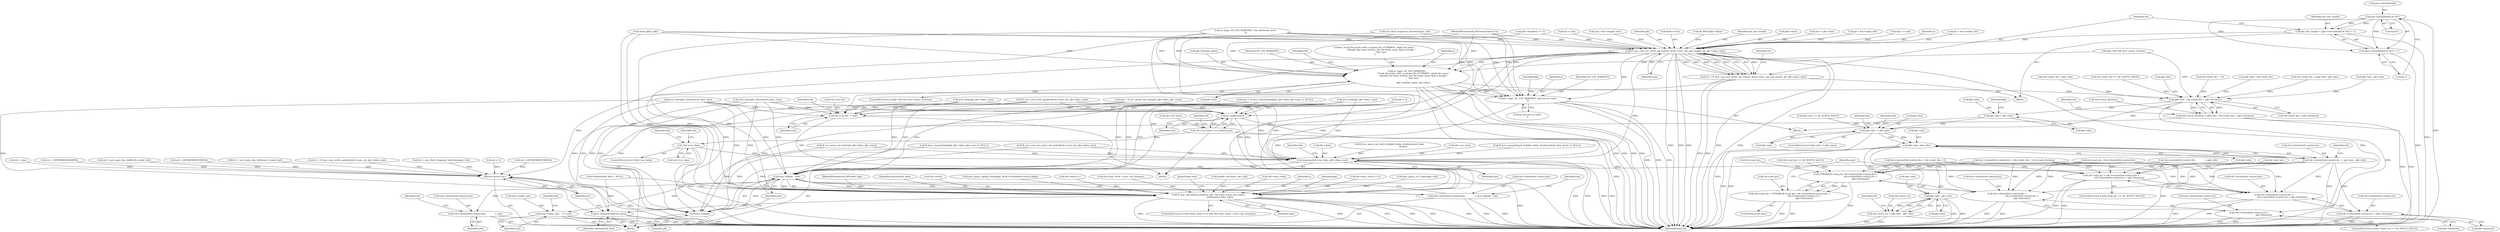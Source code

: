 digraph "0_FFmpeg_3a2d21bc5f97aa0161db3ae731fc2732be6108b8@pointer" {
"1000705" [label="(Call,par->extradata[4] & 0x3)"];
"1000702" [label="(Call,nal_size_length = (par->extradata[4] & 0x3) + 1)"];
"1000715" [label="(Call,ff_mov_cenc_avc_write_nal_units(s, &trk->cenc, nal_size_length, pb, pkt->data, size))"];
"1000713" [label="(Call,ret = ff_mov_cenc_avc_write_nal_units(s, &trk->cenc, nal_size_length, pb, pkt->data, size))"];
"1001464" [label="(Return,return ret;)"];
"1000771" [label="(Call,trk->vos_len  = size)"];
"1000780" [label="(Call,av_malloc(size))"];
"1000776" [label="(Call,trk->vos_data = av_malloc(size))"];
"1000783" [label="(Call,!trk->vos_data)"];
"1000793" [label="(Call,memcpy(trk->vos_data, pkt->data, size))"];
"1000853" [label="(Call,avio_tell(pb) - size)"];
"1000843" [label="(Call,trk->cluster[trk->entry].pos              = avio_tell(pb) - size)"];
"1000879" [label="(Call,trk->cluster[trk->entry].size             = size)"];
"1001430" [label="(Call,mov->mdat_size    += size)"];
"1001449" [label="(Call,ff_mov_add_hinted_packet(s, pkt, trk->hint_track, trk->entry,\n                                 reformatted_data, size))"];
"1001462" [label="(Call,av_free(reformatted_data))"];
"1000854" [label="(Call,avio_tell(pb))"];
"1001133" [label="(Call,av_log(s, AV_LOG_WARNING,\n                   \"Track %d starts with a nonzero dts %\"PRId64\", while the moov \"\n                   \"already has been written. Set the delay_moov flag to handle \"\n                   \"this case.\n\",\n                   pkt->stream_index, pkt->dts))"];
"1001147" [label="(Call,pkt->dts - trk->start_dts + pkt->duration)"];
"1001143" [label="(Call,trk->track_duration = pkt->dts - trk->start_dts + pkt->duration)"];
"1001174" [label="(Call,pkt->pts = pkt->dts)"];
"1001182" [label="(Call,pkt->dts != pkt->pts)"];
"1001204" [label="(Call,pkt->pts - pkt->dts)"];
"1001194" [label="(Call,trk->cluster[trk->entry].cts   = pkt->pts - pkt->dts)"];
"1001245" [label="(Call,trk->end_pts = trk->cluster[trk->entry].dts +\n                       trk->cluster[trk->entry].cts + pkt->duration)"];
"1001249" [label="(Call,trk->cluster[trk->entry].dts +\n                       trk->cluster[trk->entry].cts + pkt->duration)"];
"1001259" [label="(Call,trk->cluster[trk->entry].cts + pkt->duration)"];
"1001277" [label="(Call,FFMAX(trk->end_pts, trk->cluster[trk->entry].dts +\n                                           trk->cluster[trk->entry].cts +\n                                           pkt->duration))"];
"1001273" [label="(Call,trk->end_pts = FFMAX(trk->end_pts, trk->cluster[trk->entry].dts +\n                                           trk->cluster[trk->entry].cts +\n                                           pkt->duration))"];
"1001281" [label="(Call,trk->cluster[trk->entry].dts +\n                                           trk->cluster[trk->entry].cts +\n                                           pkt->duration)"];
"1001291" [label="(Call,trk->cluster[trk->entry].cts +\n                                           pkt->duration)"];
"1001232" [label="(Call,pkt->pts - pkt->dts)"];
"1001228" [label="(Call,trk->start_cts = pkt->pts - pkt->dts)"];
"1001170" [label="(Call,av_log(s, AV_LOG_WARNING, \"pts has no value\n\"))"];
"1000704" [label="(Call,(par->extradata[4] & 0x3) + 1)"];
"1000246" [label="(Call,pb = trk->mdat_buf)"];
"1000354" [label="(Call,size / trk->sample_size)"];
"1000778" [label="(Identifier,trk)"];
"1000706" [label="(Call,par->extradata[4])"];
"1001222" [label="(ControlStructure,if (trk->start_cts == AV_NOPTS_VALUE))"];
"1001164" [label="(Call,pkt->pts == AV_NOPTS_VALUE)"];
"1000705" [label="(Call,par->extradata[4] & 0x3)"];
"1001242" [label="(Identifier,trk)"];
"1000889" [label="(Identifier,size)"];
"1001204" [label="(Call,pkt->pts - pkt->dts)"];
"1001181" [label="(ControlStructure,if (pkt->dts != pkt->pts))"];
"1001176" [label="(Identifier,pkt)"];
"1001466" [label="(MethodReturn,int)"];
"1000726" [label="(Identifier,size)"];
"1000879" [label="(Call,trk->cluster[trk->entry].size             = size)"];
"1000800" [label="(Identifier,size)"];
"1000782" [label="(ControlStructure,if (!trk->vos_data))"];
"1001269" [label="(Call,pkt->duration)"];
"1001064" [label="(Call,trk->start_dts == AV_NOPTS_VALUE)"];
"1000785" [label="(Identifier,trk)"];
"1001464" [label="(Return,return ret;)"];
"1000658" [label="(Call,handle_eac3(mov, pkt, trk))"];
"1001134" [label="(Identifier,s)"];
"1001147" [label="(Call,pkt->dts - trk->start_dts + pkt->duration)"];
"1001191" [label="(Identifier,trk)"];
"1000880" [label="(Call,trk->cluster[trk->entry].size)"];
"1000861" [label="(Identifier,trk)"];
"1001435" [label="(ControlStructure,if (trk->hint_track >= 0 && trk->hint_track < mov->nb_streams))"];
"1000546" [label="(Call,ff_mov_cenc_avc_parse_nal_units(&trk->cenc, pb, pkt->data, size))"];
"1000638" [label="(Call,ff_hevc_annexb2mp4(pb, pkt->data, pkt->size, 0, NULL))"];
"1001151" [label="(Call,trk->start_dts + pkt->duration)"];
"1000794" [label="(Call,trk->vos_data)"];
"1000567" [label="(Call,size = ff_avc_parse_nal_units(pb, pkt->data, pkt->size))"];
"1000620" [label="(Call,ff_hevc_annexb2mp4_buf(pkt->data, &reformatted_data, &size, 0, NULL))"];
"1001459" [label="(Identifier,size)"];
"1001452" [label="(Call,trk->hint_track)"];
"1000236" [label="(Call,ret = avio_open_dyn_buf(&trk->mdat_buf))"];
"1000114" [label="(MethodParameterIn,AVFormatContext *s)"];
"1000789" [label="(Identifier,ret)"];
"1001137" [label="(Call,pkt->stream_index)"];
"1000166" [label="(Call,check_pkt(s, pkt))"];
"1000722" [label="(Identifier,pb)"];
"1001465" [label="(Identifier,ret)"];
"1000700" [label="(Block,)"];
"1000804" [label="(Identifier,trk)"];
"1000833" [label="(Call,ret = AVERROR(ENOMEM))"];
"1001194" [label="(Call,trk->cluster[trk->entry].cts   = pkt->pts - pkt->dts)"];
"1001148" [label="(Call,pkt->dts)"];
"1001114" [label="(Call,trk->start_dts  = 0)"];
"1001195" [label="(Call,trk->cluster[trk->entry].cts)"];
"1000770" [label="(Block,)"];
"1001272" [label="(ControlStructure,else)"];
"1000844" [label="(Call,trk->cluster[trk->entry].pos)"];
"1001246" [label="(Call,trk->end_pts)"];
"1001205" [label="(Call,pkt->pts)"];
"1001462" [label="(Call,av_free(reformatted_data))"];
"1000673" [label="(Call,avio_write(pb, pkt->data, size))"];
"1000261" [label="(Call,ret = avio_open_dyn_buf(&mov->mdat_buf))"];
"1001249" [label="(Call,trk->cluster[trk->entry].dts +\n                       trk->cluster[trk->entry].cts + pkt->duration)"];
"1001259" [label="(Call,trk->cluster[trk->entry].cts + pkt->duration)"];
"1000712" [label="(Literal,1)"];
"1000772" [label="(Call,trk->vos_len)"];
"1001282" [label="(Call,trk->cluster[trk->entry].dts)"];
"1000729" [label="(Call,ret = ff_mov_cenc_write_packet(&trk->cenc, pb, pkt->data, size))"];
"1001450" [label="(Identifier,s)"];
"1000783" [label="(Call,!trk->vos_data)"];
"1000945" [label="(Call,trk->cluster[trk->entry].dts = trk->start_dts + trk->track_duration)"];
"1000222" [label="(Call,mov_flush_fragment_interleaving(s, trk))"];
"1001245" [label="(Call,trk->end_pts = trk->cluster[trk->entry].dts +\n                       trk->cluster[trk->entry].cts + pkt->duration)"];
"1001008" [label="(Call,pkt->dts - trk->start_dts)"];
"1000711" [label="(Literal,0x3)"];
"1000557" [label="(Call,size < 0)"];
"1000220" [label="(Call,ret = mov_flush_fragment_interleaving(s, trk))"];
"1000717" [label="(Call,&trk->cenc)"];
"1000450" [label="(Call,AV_RB16(pkt->data))"];
"1000721" [label="(Identifier,nal_size_length)"];
"1000116" [label="(Block,)"];
"1001228" [label="(Call,trk->start_cts = pkt->pts - pkt->dts)"];
"1001125" [label="(ControlStructure,if (pkt->dts && mov->moov_written))"];
"1001171" [label="(Identifier,s)"];
"1001250" [label="(Call,trk->cluster[trk->entry].dts)"];
"1000771" [label="(Call,trk->vos_len  = size)"];
"1001463" [label="(Identifier,reformatted_data)"];
"1001260" [label="(Call,trk->cluster[trk->entry].cts)"];
"1001439" [label="(Identifier,trk)"];
"1000723" [label="(Call,pkt->data)"];
"1000775" [label="(Identifier,size)"];
"1000569" [label="(Call,ff_avc_parse_nal_units(pb, pkt->data, pkt->size))"];
"1001278" [label="(Call,trk->end_pts)"];
"1001449" [label="(Call,ff_mov_add_hinted_packet(s, pkt, trk->hint_track, trk->entry,\n                                 reformatted_data, size))"];
"1001169" [label="(Block,)"];
"1001431" [label="(Call,mov->mdat_size)"];
"1001451" [label="(Identifier,pkt)"];
"1000781" [label="(Identifier,size)"];
"1000856" [label="(Identifier,size)"];
"1001182" [label="(Call,pkt->dts != pkt->pts)"];
"1001233" [label="(Call,pkt->pts)"];
"1001174" [label="(Call,pkt->pts = pkt->dts)"];
"1000704" [label="(Call,(par->extradata[4] & 0x3) + 1)"];
"1000703" [label="(Identifier,nal_size_length)"];
"1000843" [label="(Call,trk->cluster[trk->entry].pos              = avio_tell(pb) - size)"];
"1000853" [label="(Call,avio_tell(pb) - size)"];
"1001281" [label="(Call,trk->cluster[trk->entry].dts +\n                                           trk->cluster[trk->entry].cts +\n                                           pkt->duration)"];
"1001173" [label="(Literal,\"pts has no value\n\")"];
"1000170" [label="(Call,ret < 0)"];
"1001437" [label="(Call,trk->hint_track >= 0)"];
"1000793" [label="(Call,memcpy(trk->vos_data, pkt->data, size))"];
"1001135" [label="(Identifier,AV_LOG_WARNING)"];
"1001094" [label="(Call,trk->start_dts  = pkt->dts - pkt->pts)"];
"1000797" [label="(Call,pkt->data)"];
"1000630" [label="(Call,avio_write(pb, reformatted_data, size))"];
"1000151" [label="(Call,size = pkt->size)"];
"1001311" [label="(Call,mov_parse_vc1_frame(pkt, trk))"];
"1001143" [label="(Call,trk->track_duration = pkt->dts - trk->start_dts + pkt->duration)"];
"1001273" [label="(Call,trk->end_pts = FFMAX(trk->end_pts, trk->cluster[trk->entry].dts +\n                                           trk->cluster[trk->entry].cts +\n                                           pkt->duration))"];
"1001172" [label="(Identifier,AV_LOG_WARNING)"];
"1001291" [label="(Call,trk->cluster[trk->entry].cts +\n                                           pkt->duration)"];
"1001229" [label="(Call,trk->start_cts)"];
"1000989" [label="(Call,trk->end_pts - trk->cluster[trk->entry].dts)"];
"1001160" [label="(Identifier,trk)"];
"1001274" [label="(Call,trk->end_pts)"];
"1000715" [label="(Call,ff_mov_cenc_avc_write_nal_units(s, &trk->cenc, nal_size_length, pb, pkt->data, size))"];
"1000731" [label="(Call,ff_mov_cenc_write_packet(&trk->cenc, pb, pkt->data, size))"];
"1001186" [label="(Call,pkt->pts)"];
"1001240" [label="(Call,trk->end_pts == AV_NOPTS_VALUE)"];
"1000780" [label="(Call,av_malloc(size))"];
"1001434" [label="(Identifier,size)"];
"1000304" [label="(Call,pkt->data[len] >> 3)"];
"1001145" [label="(Identifier,trk)"];
"1001239" [label="(ControlStructure,if (trk->end_pts == AV_NOPTS_VALUE))"];
"1000476" [label="(Call,av_log(s, AV_LOG_WARNING, \"aac bitstream error\n\"))"];
"1001136" [label="(Literal,\"Track %d starts with a nonzero dts %\"PRId64\", while the moov \"\n                   \"already has been written. Set the delay_moov flag to handle \"\n                   \"this case.\n\")"];
"1000795" [label="(Identifier,trk)"];
"1000776" [label="(Call,trk->vos_data = av_malloc(size))"];
"1000124" [label="(Call,*pb = s->pb)"];
"1001126" [label="(Call,pkt->dts && mov->moov_written)"];
"1000531" [label="(Call,avio_write(pb, reformatted_data, size))"];
"1000894" [label="(Identifier,trk)"];
"1001198" [label="(Identifier,trk)"];
"1001178" [label="(Call,pkt->dts)"];
"1001098" [label="(Call,pkt->dts - pkt->pts)"];
"1000855" [label="(Identifier,pb)"];
"1000777" [label="(Call,trk->vos_data)"];
"1000115" [label="(MethodParameterIn,AVPacket *pkt)"];
"1001133" [label="(Call,av_log(s, AV_LOG_WARNING,\n                   \"Track %d starts with a nonzero dts %\"PRId64\", while the moov \"\n                   \"already has been written. Set the delay_moov flag to handle \"\n                   \"this case.\n\",\n                   pkt->stream_index, pkt->dts))"];
"1001140" [label="(Call,pkt->dts)"];
"1001048" [label="(Call,trk->cluster[trk->entry].dts = trk->start_dts = 0)"];
"1000784" [label="(Call,trk->vos_data)"];
"1001070" [label="(Call,trk->start_dts = pkt->dts)"];
"1000713" [label="(Call,ret = ff_mov_cenc_avc_write_nal_units(s, &trk->cenc, nal_size_length, pb, pkt->data, size))"];
"1001458" [label="(Identifier,reformatted_data)"];
"1001170" [label="(Call,av_log(s, AV_LOG_WARNING, \"pts has no value\n\"))"];
"1001455" [label="(Call,trk->entry)"];
"1000161" [label="(Call,*reformatted_data = NULL)"];
"1001341" [label="(Call,mov_parse_mpeg2_frame(pkt, &trk->cluster[trk->entry].flags))"];
"1001421" [label="(Call,trk->entry++)"];
"1000636" [label="(Call,size = ff_hevc_annexb2mp4(pb, pkt->data, pkt->size, 0, NULL))"];
"1001175" [label="(Call,pkt->pts)"];
"1001232" [label="(Call,pkt->pts - pkt->dts)"];
"1001277" [label="(Call,FFMAX(trk->end_pts, trk->cluster[trk->entry].dts +\n                                           trk->cluster[trk->entry].cts +\n                                           pkt->duration))"];
"1001183" [label="(Call,pkt->dts)"];
"1000901" [label="(Call,trk->cluster[trk->entry].dts              = pkt->dts)"];
"1001301" [label="(Call,pkt->duration)"];
"1000747" [label="(Call,avio_write(pb, pkt->data, size))"];
"1001442" [label="(Call,trk->hint_track < mov->nb_streams)"];
"1000523" [label="(Call,ff_avc_parse_nal_units_buf(pkt->data, &reformatted_data,\n                                       &size))"];
"1000716" [label="(Identifier,s)"];
"1000271" [label="(Call,pb = mov->mdat_buf)"];
"1000788" [label="(Call,ret = AVERROR(ENOMEM))"];
"1000292" [label="(Call,len < size)"];
"1001144" [label="(Call,trk->track_duration)"];
"1001460" [label="(JumpTarget,end:)"];
"1000561" [label="(Call,ret = size)"];
"1001236" [label="(Call,pkt->dts)"];
"1000420" [label="(Call,ret = AVERROR(ENOMEM))"];
"1001430" [label="(Call,mov->mdat_size    += size)"];
"1001184" [label="(Identifier,pkt)"];
"1001215" [label="(Identifier,trk)"];
"1001208" [label="(Call,pkt->dts)"];
"1001292" [label="(Call,trk->cluster[trk->entry].cts)"];
"1000702" [label="(Call,nal_size_length = (par->extradata[4] & 0x3) + 1)"];
"1000714" [label="(Identifier,ret)"];
"1001307" [label="(Identifier,par)"];
"1000742" [label="(Identifier,ret)"];
"1000854" [label="(Call,avio_tell(pb))"];
"1000705" -> "1000704"  [label="AST: "];
"1000705" -> "1000711"  [label="CFG: "];
"1000706" -> "1000705"  [label="AST: "];
"1000711" -> "1000705"  [label="AST: "];
"1000712" -> "1000705"  [label="CFG: "];
"1000705" -> "1001466"  [label="DDG: "];
"1000705" -> "1000702"  [label="DDG: "];
"1000705" -> "1000702"  [label="DDG: "];
"1000705" -> "1000704"  [label="DDG: "];
"1000705" -> "1000704"  [label="DDG: "];
"1000702" -> "1000700"  [label="AST: "];
"1000702" -> "1000704"  [label="CFG: "];
"1000703" -> "1000702"  [label="AST: "];
"1000704" -> "1000702"  [label="AST: "];
"1000714" -> "1000702"  [label="CFG: "];
"1000702" -> "1001466"  [label="DDG: "];
"1000702" -> "1000715"  [label="DDG: "];
"1000715" -> "1000713"  [label="AST: "];
"1000715" -> "1000726"  [label="CFG: "];
"1000716" -> "1000715"  [label="AST: "];
"1000717" -> "1000715"  [label="AST: "];
"1000721" -> "1000715"  [label="AST: "];
"1000722" -> "1000715"  [label="AST: "];
"1000723" -> "1000715"  [label="AST: "];
"1000726" -> "1000715"  [label="AST: "];
"1000713" -> "1000715"  [label="CFG: "];
"1000715" -> "1001466"  [label="DDG: "];
"1000715" -> "1001466"  [label="DDG: "];
"1000715" -> "1001466"  [label="DDG: "];
"1000715" -> "1001466"  [label="DDG: "];
"1000715" -> "1001466"  [label="DDG: "];
"1000715" -> "1001466"  [label="DDG: "];
"1000715" -> "1000713"  [label="DDG: "];
"1000715" -> "1000713"  [label="DDG: "];
"1000715" -> "1000713"  [label="DDG: "];
"1000715" -> "1000713"  [label="DDG: "];
"1000715" -> "1000713"  [label="DDG: "];
"1000715" -> "1000713"  [label="DDG: "];
"1000222" -> "1000715"  [label="DDG: "];
"1000166" -> "1000715"  [label="DDG: "];
"1000476" -> "1000715"  [label="DDG: "];
"1000114" -> "1000715"  [label="DDG: "];
"1000124" -> "1000715"  [label="DDG: "];
"1000271" -> "1000715"  [label="DDG: "];
"1000246" -> "1000715"  [label="DDG: "];
"1000304" -> "1000715"  [label="DDG: "];
"1000450" -> "1000715"  [label="DDG: "];
"1000292" -> "1000715"  [label="DDG: "];
"1000151" -> "1000715"  [label="DDG: "];
"1000354" -> "1000715"  [label="DDG: "];
"1000715" -> "1000771"  [label="DDG: "];
"1000715" -> "1000780"  [label="DDG: "];
"1000715" -> "1000793"  [label="DDG: "];
"1000715" -> "1000854"  [label="DDG: "];
"1000715" -> "1000853"  [label="DDG: "];
"1000715" -> "1001133"  [label="DDG: "];
"1000715" -> "1001170"  [label="DDG: "];
"1000715" -> "1001449"  [label="DDG: "];
"1000713" -> "1000700"  [label="AST: "];
"1000714" -> "1000713"  [label="AST: "];
"1000742" -> "1000713"  [label="CFG: "];
"1000713" -> "1001466"  [label="DDG: "];
"1000713" -> "1001466"  [label="DDG: "];
"1000713" -> "1001464"  [label="DDG: "];
"1001464" -> "1000116"  [label="AST: "];
"1001464" -> "1001465"  [label="CFG: "];
"1001465" -> "1001464"  [label="AST: "];
"1001466" -> "1001464"  [label="CFG: "];
"1001464" -> "1001466"  [label="DDG: "];
"1001465" -> "1001464"  [label="DDG: "];
"1000561" -> "1001464"  [label="DDG: "];
"1000261" -> "1001464"  [label="DDG: "];
"1000788" -> "1001464"  [label="DDG: "];
"1000220" -> "1001464"  [label="DDG: "];
"1000729" -> "1001464"  [label="DDG: "];
"1000236" -> "1001464"  [label="DDG: "];
"1000833" -> "1001464"  [label="DDG: "];
"1000420" -> "1001464"  [label="DDG: "];
"1000170" -> "1001464"  [label="DDG: "];
"1000771" -> "1000770"  [label="AST: "];
"1000771" -> "1000775"  [label="CFG: "];
"1000772" -> "1000771"  [label="AST: "];
"1000775" -> "1000771"  [label="AST: "];
"1000778" -> "1000771"  [label="CFG: "];
"1000771" -> "1001466"  [label="DDG: "];
"1000673" -> "1000771"  [label="DDG: "];
"1000567" -> "1000771"  [label="DDG: "];
"1000630" -> "1000771"  [label="DDG: "];
"1000636" -> "1000771"  [label="DDG: "];
"1000731" -> "1000771"  [label="DDG: "];
"1000557" -> "1000771"  [label="DDG: "];
"1000531" -> "1000771"  [label="DDG: "];
"1000747" -> "1000771"  [label="DDG: "];
"1000780" -> "1000776"  [label="AST: "];
"1000780" -> "1000781"  [label="CFG: "];
"1000781" -> "1000780"  [label="AST: "];
"1000776" -> "1000780"  [label="CFG: "];
"1000780" -> "1001466"  [label="DDG: "];
"1000780" -> "1000776"  [label="DDG: "];
"1000673" -> "1000780"  [label="DDG: "];
"1000567" -> "1000780"  [label="DDG: "];
"1000630" -> "1000780"  [label="DDG: "];
"1000636" -> "1000780"  [label="DDG: "];
"1000731" -> "1000780"  [label="DDG: "];
"1000557" -> "1000780"  [label="DDG: "];
"1000531" -> "1000780"  [label="DDG: "];
"1000747" -> "1000780"  [label="DDG: "];
"1000780" -> "1000793"  [label="DDG: "];
"1000776" -> "1000770"  [label="AST: "];
"1000777" -> "1000776"  [label="AST: "];
"1000785" -> "1000776"  [label="CFG: "];
"1000776" -> "1001466"  [label="DDG: "];
"1000776" -> "1000783"  [label="DDG: "];
"1000783" -> "1000782"  [label="AST: "];
"1000783" -> "1000784"  [label="CFG: "];
"1000784" -> "1000783"  [label="AST: "];
"1000789" -> "1000783"  [label="CFG: "];
"1000795" -> "1000783"  [label="CFG: "];
"1000783" -> "1001466"  [label="DDG: "];
"1000783" -> "1001466"  [label="DDG: "];
"1000783" -> "1000793"  [label="DDG: "];
"1000793" -> "1000770"  [label="AST: "];
"1000793" -> "1000800"  [label="CFG: "];
"1000794" -> "1000793"  [label="AST: "];
"1000797" -> "1000793"  [label="AST: "];
"1000800" -> "1000793"  [label="AST: "];
"1000804" -> "1000793"  [label="CFG: "];
"1000793" -> "1001466"  [label="DDG: "];
"1000793" -> "1001466"  [label="DDG: "];
"1000793" -> "1001466"  [label="DDG: "];
"1000793" -> "1001466"  [label="DDG: "];
"1000569" -> "1000793"  [label="DDG: "];
"1000620" -> "1000793"  [label="DDG: "];
"1000304" -> "1000793"  [label="DDG: "];
"1000673" -> "1000793"  [label="DDG: "];
"1000747" -> "1000793"  [label="DDG: "];
"1000731" -> "1000793"  [label="DDG: "];
"1000546" -> "1000793"  [label="DDG: "];
"1000523" -> "1000793"  [label="DDG: "];
"1000638" -> "1000793"  [label="DDG: "];
"1000793" -> "1000853"  [label="DDG: "];
"1000853" -> "1000843"  [label="AST: "];
"1000853" -> "1000856"  [label="CFG: "];
"1000854" -> "1000853"  [label="AST: "];
"1000856" -> "1000853"  [label="AST: "];
"1000843" -> "1000853"  [label="CFG: "];
"1000853" -> "1001466"  [label="DDG: "];
"1000853" -> "1000843"  [label="DDG: "];
"1000853" -> "1000843"  [label="DDG: "];
"1000854" -> "1000853"  [label="DDG: "];
"1000673" -> "1000853"  [label="DDG: "];
"1000567" -> "1000853"  [label="DDG: "];
"1000630" -> "1000853"  [label="DDG: "];
"1000636" -> "1000853"  [label="DDG: "];
"1000731" -> "1000853"  [label="DDG: "];
"1000557" -> "1000853"  [label="DDG: "];
"1000531" -> "1000853"  [label="DDG: "];
"1000747" -> "1000853"  [label="DDG: "];
"1000853" -> "1000879"  [label="DDG: "];
"1000853" -> "1001430"  [label="DDG: "];
"1000853" -> "1001449"  [label="DDG: "];
"1000843" -> "1000116"  [label="AST: "];
"1000844" -> "1000843"  [label="AST: "];
"1000861" -> "1000843"  [label="CFG: "];
"1000843" -> "1001466"  [label="DDG: "];
"1000843" -> "1001466"  [label="DDG: "];
"1000879" -> "1000116"  [label="AST: "];
"1000879" -> "1000889"  [label="CFG: "];
"1000880" -> "1000879"  [label="AST: "];
"1000889" -> "1000879"  [label="AST: "];
"1000894" -> "1000879"  [label="CFG: "];
"1000879" -> "1001466"  [label="DDG: "];
"1001430" -> "1000116"  [label="AST: "];
"1001430" -> "1001434"  [label="CFG: "];
"1001431" -> "1001430"  [label="AST: "];
"1001434" -> "1001430"  [label="AST: "];
"1001439" -> "1001430"  [label="CFG: "];
"1001430" -> "1001466"  [label="DDG: "];
"1001430" -> "1001466"  [label="DDG: "];
"1001449" -> "1001435"  [label="AST: "];
"1001449" -> "1001459"  [label="CFG: "];
"1001450" -> "1001449"  [label="AST: "];
"1001451" -> "1001449"  [label="AST: "];
"1001452" -> "1001449"  [label="AST: "];
"1001455" -> "1001449"  [label="AST: "];
"1001458" -> "1001449"  [label="AST: "];
"1001459" -> "1001449"  [label="AST: "];
"1001460" -> "1001449"  [label="CFG: "];
"1001449" -> "1001466"  [label="DDG: "];
"1001449" -> "1001466"  [label="DDG: "];
"1001449" -> "1001466"  [label="DDG: "];
"1001449" -> "1001466"  [label="DDG: "];
"1001449" -> "1001466"  [label="DDG: "];
"1001449" -> "1001466"  [label="DDG: "];
"1001133" -> "1001449"  [label="DDG: "];
"1000222" -> "1001449"  [label="DDG: "];
"1000166" -> "1001449"  [label="DDG: "];
"1000166" -> "1001449"  [label="DDG: "];
"1000476" -> "1001449"  [label="DDG: "];
"1001170" -> "1001449"  [label="DDG: "];
"1000114" -> "1001449"  [label="DDG: "];
"1001311" -> "1001449"  [label="DDG: "];
"1001341" -> "1001449"  [label="DDG: "];
"1000658" -> "1001449"  [label="DDG: "];
"1000115" -> "1001449"  [label="DDG: "];
"1001437" -> "1001449"  [label="DDG: "];
"1001442" -> "1001449"  [label="DDG: "];
"1001421" -> "1001449"  [label="DDG: "];
"1000531" -> "1001449"  [label="DDG: "];
"1000630" -> "1001449"  [label="DDG: "];
"1000161" -> "1001449"  [label="DDG: "];
"1001449" -> "1001462"  [label="DDG: "];
"1001462" -> "1000116"  [label="AST: "];
"1001462" -> "1001463"  [label="CFG: "];
"1001463" -> "1001462"  [label="AST: "];
"1001465" -> "1001462"  [label="CFG: "];
"1001462" -> "1001466"  [label="DDG: "];
"1001462" -> "1001466"  [label="DDG: "];
"1000531" -> "1001462"  [label="DDG: "];
"1000630" -> "1001462"  [label="DDG: "];
"1000161" -> "1001462"  [label="DDG: "];
"1000854" -> "1000855"  [label="CFG: "];
"1000855" -> "1000854"  [label="AST: "];
"1000856" -> "1000854"  [label="CFG: "];
"1000854" -> "1001466"  [label="DDG: "];
"1000630" -> "1000854"  [label="DDG: "];
"1000673" -> "1000854"  [label="DDG: "];
"1000546" -> "1000854"  [label="DDG: "];
"1000569" -> "1000854"  [label="DDG: "];
"1000731" -> "1000854"  [label="DDG: "];
"1000531" -> "1000854"  [label="DDG: "];
"1000747" -> "1000854"  [label="DDG: "];
"1000638" -> "1000854"  [label="DDG: "];
"1001133" -> "1001125"  [label="AST: "];
"1001133" -> "1001140"  [label="CFG: "];
"1001134" -> "1001133"  [label="AST: "];
"1001135" -> "1001133"  [label="AST: "];
"1001136" -> "1001133"  [label="AST: "];
"1001137" -> "1001133"  [label="AST: "];
"1001140" -> "1001133"  [label="AST: "];
"1001145" -> "1001133"  [label="CFG: "];
"1001133" -> "1001466"  [label="DDG: "];
"1001133" -> "1001466"  [label="DDG: "];
"1001133" -> "1001466"  [label="DDG: "];
"1001133" -> "1001466"  [label="DDG: "];
"1000222" -> "1001133"  [label="DDG: "];
"1000166" -> "1001133"  [label="DDG: "];
"1000476" -> "1001133"  [label="DDG: "];
"1000476" -> "1001133"  [label="DDG: "];
"1000114" -> "1001133"  [label="DDG: "];
"1001126" -> "1001133"  [label="DDG: "];
"1001133" -> "1001147"  [label="DDG: "];
"1001133" -> "1001170"  [label="DDG: "];
"1001133" -> "1001170"  [label="DDG: "];
"1001147" -> "1001143"  [label="AST: "];
"1001147" -> "1001151"  [label="CFG: "];
"1001148" -> "1001147"  [label="AST: "];
"1001151" -> "1001147"  [label="AST: "];
"1001143" -> "1001147"  [label="CFG: "];
"1001147" -> "1001466"  [label="DDG: "];
"1001147" -> "1001143"  [label="DDG: "];
"1001147" -> "1001143"  [label="DDG: "];
"1001008" -> "1001147"  [label="DDG: "];
"1001126" -> "1001147"  [label="DDG: "];
"1001098" -> "1001147"  [label="DDG: "];
"1001114" -> "1001147"  [label="DDG: "];
"1001064" -> "1001147"  [label="DDG: "];
"1001070" -> "1001147"  [label="DDG: "];
"1001094" -> "1001147"  [label="DDG: "];
"1001147" -> "1001174"  [label="DDG: "];
"1001147" -> "1001182"  [label="DDG: "];
"1001143" -> "1000116"  [label="AST: "];
"1001144" -> "1001143"  [label="AST: "];
"1001160" -> "1001143"  [label="CFG: "];
"1001143" -> "1001466"  [label="DDG: "];
"1001143" -> "1001466"  [label="DDG: "];
"1001174" -> "1001169"  [label="AST: "];
"1001174" -> "1001178"  [label="CFG: "];
"1001175" -> "1001174"  [label="AST: "];
"1001178" -> "1001174"  [label="AST: "];
"1001184" -> "1001174"  [label="CFG: "];
"1001174" -> "1001182"  [label="DDG: "];
"1001182" -> "1001181"  [label="AST: "];
"1001182" -> "1001186"  [label="CFG: "];
"1001183" -> "1001182"  [label="AST: "];
"1001186" -> "1001182"  [label="AST: "];
"1001191" -> "1001182"  [label="CFG: "];
"1001198" -> "1001182"  [label="CFG: "];
"1001182" -> "1001466"  [label="DDG: "];
"1001164" -> "1001182"  [label="DDG: "];
"1001182" -> "1001204"  [label="DDG: "];
"1001182" -> "1001204"  [label="DDG: "];
"1001204" -> "1001194"  [label="AST: "];
"1001204" -> "1001208"  [label="CFG: "];
"1001205" -> "1001204"  [label="AST: "];
"1001208" -> "1001204"  [label="AST: "];
"1001194" -> "1001204"  [label="CFG: "];
"1001204" -> "1001466"  [label="DDG: "];
"1001204" -> "1001466"  [label="DDG: "];
"1001204" -> "1001194"  [label="DDG: "];
"1001204" -> "1001194"  [label="DDG: "];
"1001204" -> "1001232"  [label="DDG: "];
"1001204" -> "1001232"  [label="DDG: "];
"1001194" -> "1000116"  [label="AST: "];
"1001195" -> "1001194"  [label="AST: "];
"1001215" -> "1001194"  [label="CFG: "];
"1001194" -> "1001466"  [label="DDG: "];
"1001194" -> "1001245"  [label="DDG: "];
"1001194" -> "1001249"  [label="DDG: "];
"1001194" -> "1001259"  [label="DDG: "];
"1001194" -> "1001277"  [label="DDG: "];
"1001194" -> "1001281"  [label="DDG: "];
"1001194" -> "1001291"  [label="DDG: "];
"1001245" -> "1001239"  [label="AST: "];
"1001245" -> "1001249"  [label="CFG: "];
"1001246" -> "1001245"  [label="AST: "];
"1001249" -> "1001245"  [label="AST: "];
"1001307" -> "1001245"  [label="CFG: "];
"1001245" -> "1001466"  [label="DDG: "];
"1001245" -> "1001466"  [label="DDG: "];
"1001048" -> "1001245"  [label="DDG: "];
"1000989" -> "1001245"  [label="DDG: "];
"1000945" -> "1001245"  [label="DDG: "];
"1000901" -> "1001245"  [label="DDG: "];
"1001249" -> "1001259"  [label="CFG: "];
"1001250" -> "1001249"  [label="AST: "];
"1001259" -> "1001249"  [label="AST: "];
"1001249" -> "1001466"  [label="DDG: "];
"1001249" -> "1001466"  [label="DDG: "];
"1001048" -> "1001249"  [label="DDG: "];
"1000989" -> "1001249"  [label="DDG: "];
"1000945" -> "1001249"  [label="DDG: "];
"1000901" -> "1001249"  [label="DDG: "];
"1001259" -> "1001269"  [label="CFG: "];
"1001260" -> "1001259"  [label="AST: "];
"1001269" -> "1001259"  [label="AST: "];
"1001259" -> "1001466"  [label="DDG: "];
"1001259" -> "1001466"  [label="DDG: "];
"1001277" -> "1001273"  [label="AST: "];
"1001277" -> "1001281"  [label="CFG: "];
"1001278" -> "1001277"  [label="AST: "];
"1001281" -> "1001277"  [label="AST: "];
"1001273" -> "1001277"  [label="CFG: "];
"1001277" -> "1001466"  [label="DDG: "];
"1001277" -> "1001273"  [label="DDG: "];
"1001277" -> "1001273"  [label="DDG: "];
"1001240" -> "1001277"  [label="DDG: "];
"1001048" -> "1001277"  [label="DDG: "];
"1000989" -> "1001277"  [label="DDG: "];
"1000945" -> "1001277"  [label="DDG: "];
"1000901" -> "1001277"  [label="DDG: "];
"1001273" -> "1001272"  [label="AST: "];
"1001274" -> "1001273"  [label="AST: "];
"1001307" -> "1001273"  [label="CFG: "];
"1001273" -> "1001466"  [label="DDG: "];
"1001273" -> "1001466"  [label="DDG: "];
"1001281" -> "1001291"  [label="CFG: "];
"1001282" -> "1001281"  [label="AST: "];
"1001291" -> "1001281"  [label="AST: "];
"1001281" -> "1001466"  [label="DDG: "];
"1001281" -> "1001466"  [label="DDG: "];
"1001048" -> "1001281"  [label="DDG: "];
"1000989" -> "1001281"  [label="DDG: "];
"1000945" -> "1001281"  [label="DDG: "];
"1000901" -> "1001281"  [label="DDG: "];
"1001291" -> "1001301"  [label="CFG: "];
"1001292" -> "1001291"  [label="AST: "];
"1001301" -> "1001291"  [label="AST: "];
"1001291" -> "1001466"  [label="DDG: "];
"1001291" -> "1001466"  [label="DDG: "];
"1001232" -> "1001228"  [label="AST: "];
"1001232" -> "1001236"  [label="CFG: "];
"1001233" -> "1001232"  [label="AST: "];
"1001236" -> "1001232"  [label="AST: "];
"1001228" -> "1001232"  [label="CFG: "];
"1001232" -> "1001466"  [label="DDG: "];
"1001232" -> "1001466"  [label="DDG: "];
"1001232" -> "1001228"  [label="DDG: "];
"1001232" -> "1001228"  [label="DDG: "];
"1001228" -> "1001222"  [label="AST: "];
"1001229" -> "1001228"  [label="AST: "];
"1001242" -> "1001228"  [label="CFG: "];
"1001228" -> "1001466"  [label="DDG: "];
"1001228" -> "1001466"  [label="DDG: "];
"1001170" -> "1001169"  [label="AST: "];
"1001170" -> "1001173"  [label="CFG: "];
"1001171" -> "1001170"  [label="AST: "];
"1001172" -> "1001170"  [label="AST: "];
"1001173" -> "1001170"  [label="AST: "];
"1001176" -> "1001170"  [label="CFG: "];
"1001170" -> "1001466"  [label="DDG: "];
"1001170" -> "1001466"  [label="DDG: "];
"1001170" -> "1001466"  [label="DDG: "];
"1000222" -> "1001170"  [label="DDG: "];
"1000166" -> "1001170"  [label="DDG: "];
"1000476" -> "1001170"  [label="DDG: "];
"1000476" -> "1001170"  [label="DDG: "];
"1000114" -> "1001170"  [label="DDG: "];
"1000704" -> "1000712"  [label="CFG: "];
"1000712" -> "1000704"  [label="AST: "];
"1000704" -> "1001466"  [label="DDG: "];
}
